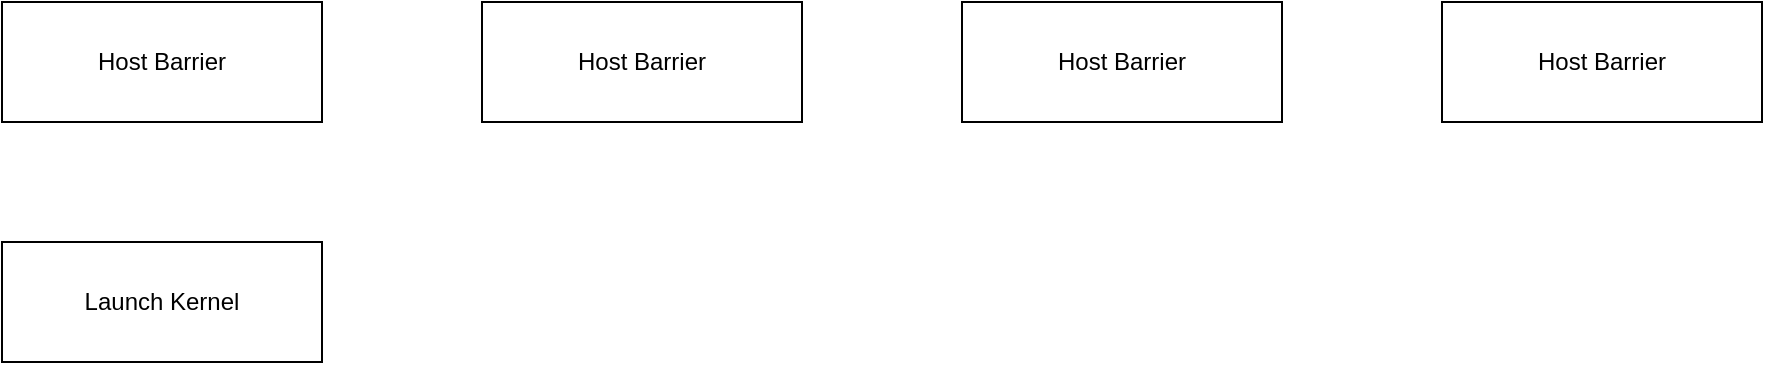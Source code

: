<mxfile version="21.2.3" type="github">
  <diagram name="Page-1" id="sWNFDeHNK5-73ws3OapL">
    <mxGraphModel dx="1965" dy="1087" grid="1" gridSize="10" guides="1" tooltips="1" connect="1" arrows="1" fold="1" page="1" pageScale="1" pageWidth="850" pageHeight="1100" math="0" shadow="0">
      <root>
        <mxCell id="0" />
        <mxCell id="1" parent="0" />
        <mxCell id="87OT-qriDUW10ohGM4hT-1" value="Host Barrier" style="rounded=0;whiteSpace=wrap;html=1;" vertex="1" parent="1">
          <mxGeometry x="40" y="340" width="160" height="60" as="geometry" />
        </mxCell>
        <mxCell id="87OT-qriDUW10ohGM4hT-2" value="Host Barrier" style="rounded=0;whiteSpace=wrap;html=1;" vertex="1" parent="1">
          <mxGeometry x="280" y="340" width="160" height="60" as="geometry" />
        </mxCell>
        <mxCell id="87OT-qriDUW10ohGM4hT-3" value="Host Barrier" style="rounded=0;whiteSpace=wrap;html=1;" vertex="1" parent="1">
          <mxGeometry x="520" y="340" width="160" height="60" as="geometry" />
        </mxCell>
        <mxCell id="87OT-qriDUW10ohGM4hT-4" value="Host Barrier" style="rounded=0;whiteSpace=wrap;html=1;" vertex="1" parent="1">
          <mxGeometry x="760" y="340" width="160" height="60" as="geometry" />
        </mxCell>
        <mxCell id="87OT-qriDUW10ohGM4hT-5" value="Launch Kernel" style="rounded=0;whiteSpace=wrap;html=1;" vertex="1" parent="1">
          <mxGeometry x="40" y="460" width="160" height="60" as="geometry" />
        </mxCell>
      </root>
    </mxGraphModel>
  </diagram>
</mxfile>
